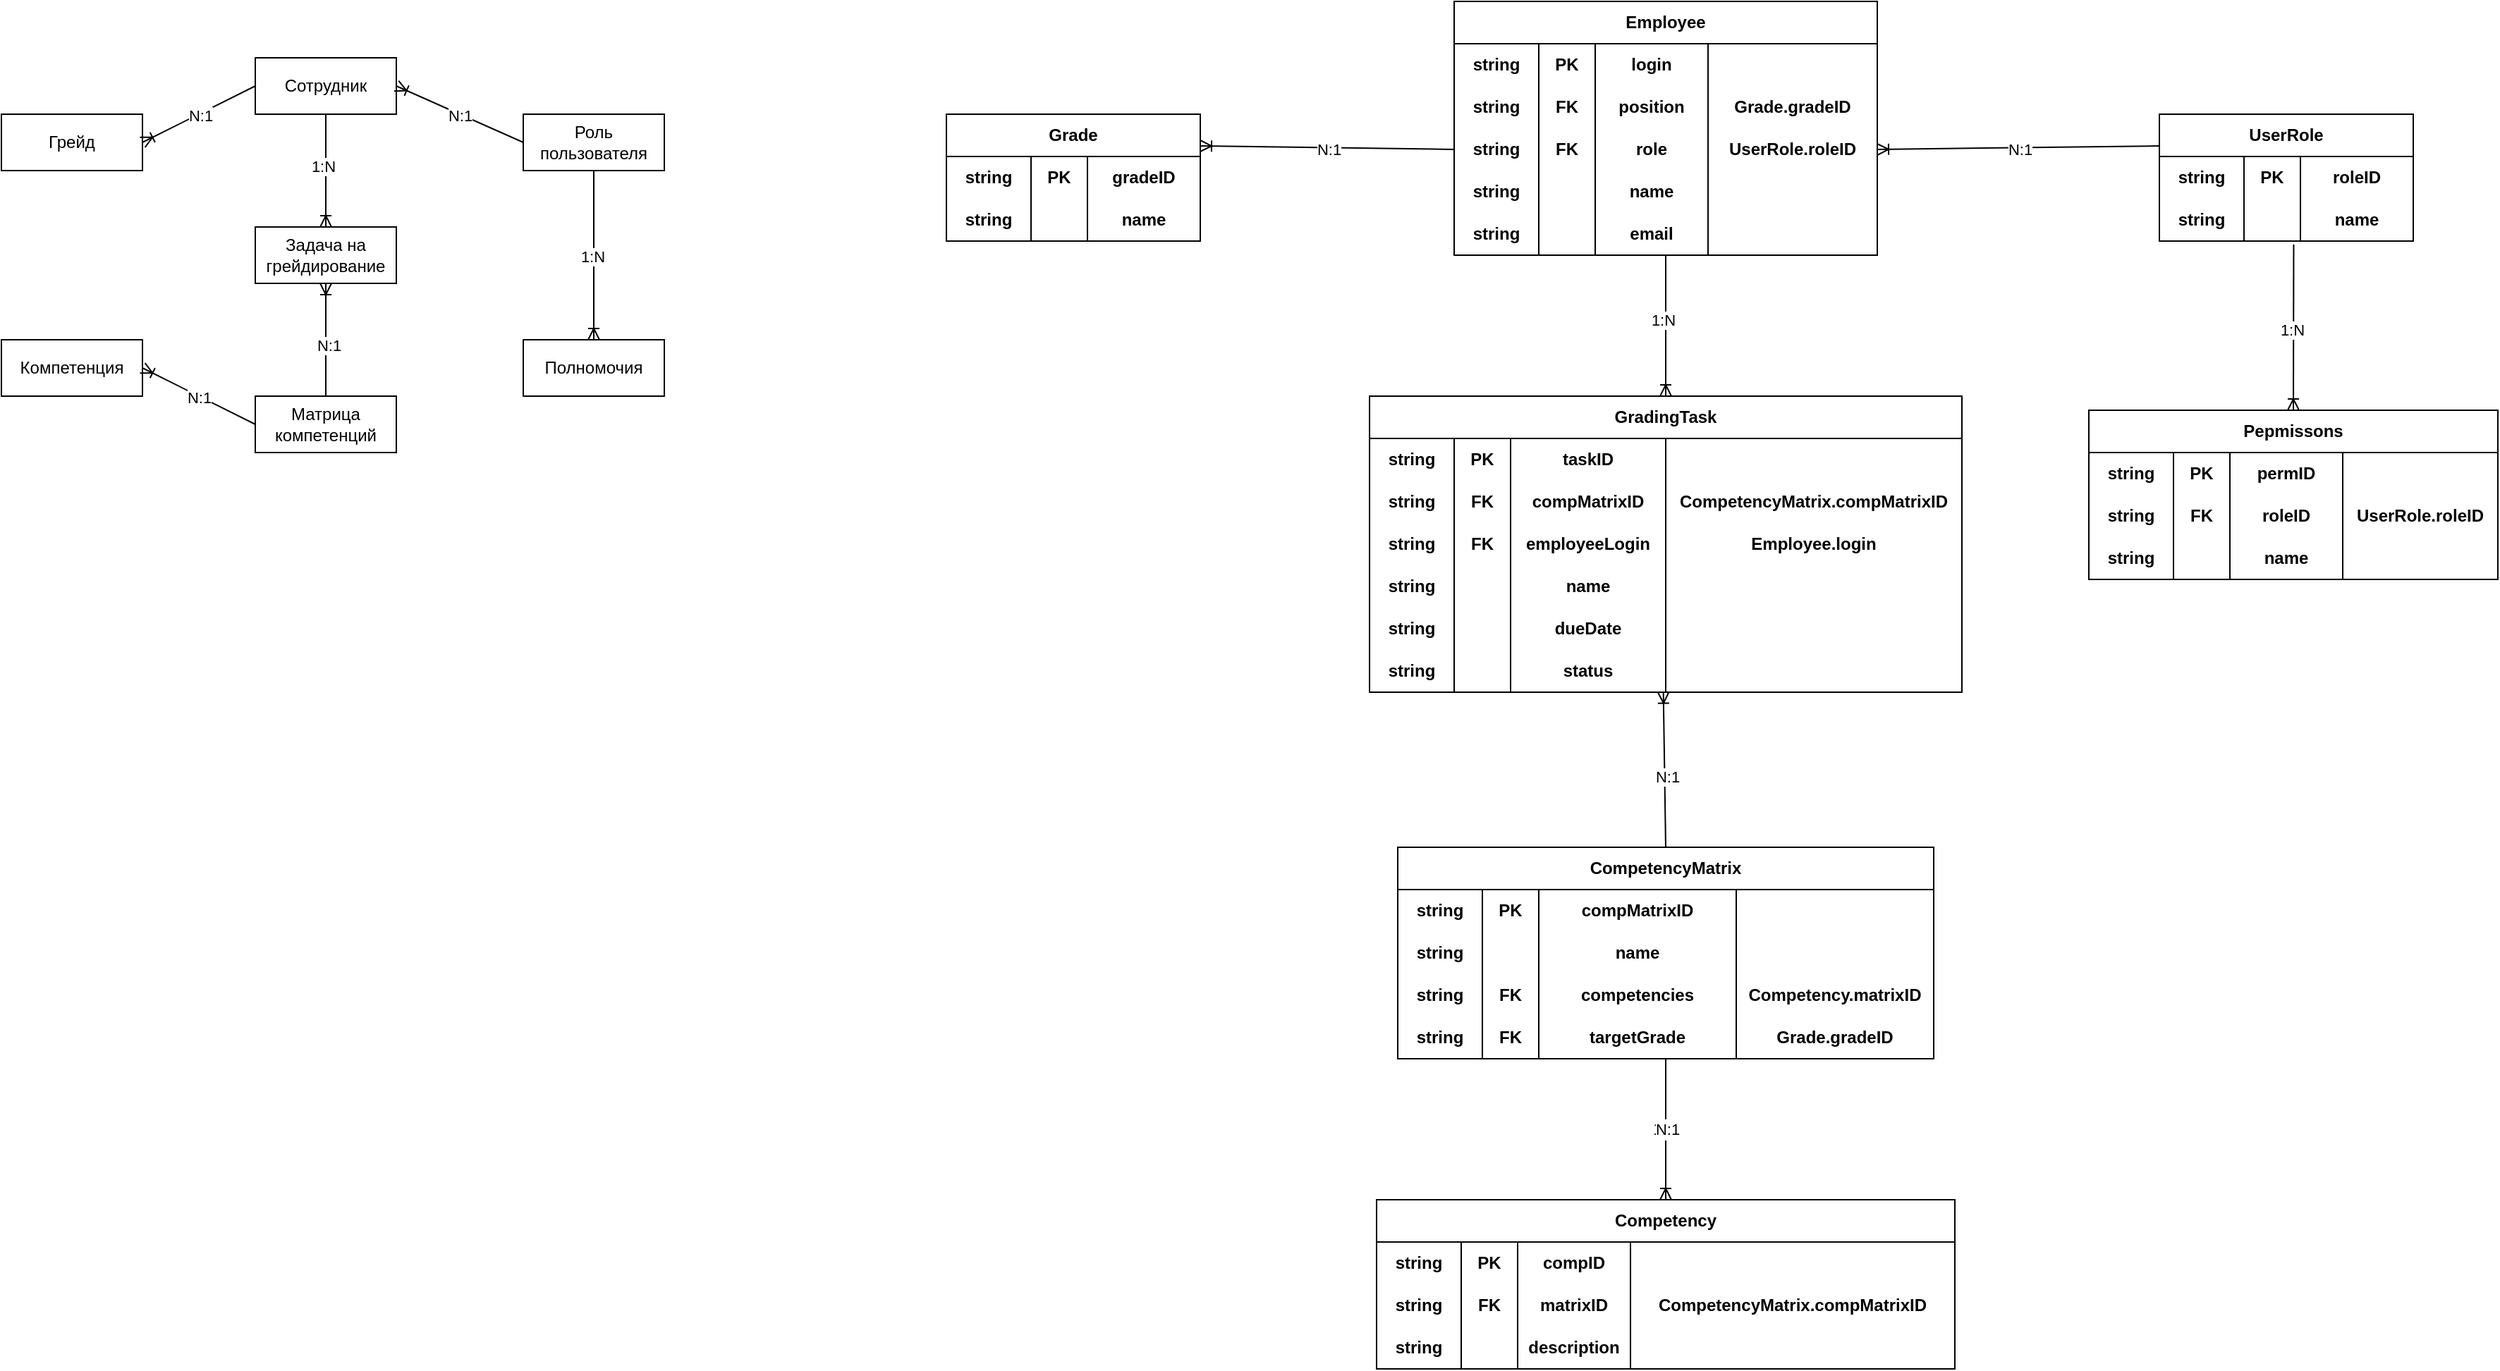 <mxfile version="26.2.13">
  <diagram name="Page-1" id="33_RU03gWMDdg6C4XQVg">
    <mxGraphModel dx="2251" dy="1191" grid="1" gridSize="10" guides="1" tooltips="1" connect="1" arrows="1" fold="1" page="1" pageScale="1" pageWidth="827" pageHeight="1169" math="0" shadow="0">
      <root>
        <mxCell id="0" />
        <mxCell id="1" parent="0" />
        <mxCell id="tPar3ybY26VIdXvzalkl-26" value="Сотрудник" style="whiteSpace=wrap;html=1;align=center;" parent="1" vertex="1">
          <mxGeometry x="250" y="120" width="100" height="40" as="geometry" />
        </mxCell>
        <mxCell id="tPar3ybY26VIdXvzalkl-27" value="Грейд" style="whiteSpace=wrap;html=1;align=center;" parent="1" vertex="1">
          <mxGeometry x="70" y="160" width="100" height="40" as="geometry" />
        </mxCell>
        <mxCell id="tPar3ybY26VIdXvzalkl-28" value="Матрица компетенций" style="whiteSpace=wrap;html=1;align=center;" parent="1" vertex="1">
          <mxGeometry x="250" y="360" width="100" height="40" as="geometry" />
        </mxCell>
        <mxCell id="tPar3ybY26VIdXvzalkl-29" value="Компетенция" style="whiteSpace=wrap;html=1;align=center;" parent="1" vertex="1">
          <mxGeometry x="70" y="320" width="100" height="40" as="geometry" />
        </mxCell>
        <mxCell id="tPar3ybY26VIdXvzalkl-30" value="Задача на грейдирование" style="whiteSpace=wrap;html=1;align=center;" parent="1" vertex="1">
          <mxGeometry x="250" y="240" width="100" height="40" as="geometry" />
        </mxCell>
        <mxCell id="tPar3ybY26VIdXvzalkl-31" value="Роль пользователя" style="whiteSpace=wrap;html=1;align=center;" parent="1" vertex="1">
          <mxGeometry x="440" y="160" width="100" height="40" as="geometry" />
        </mxCell>
        <mxCell id="tPar3ybY26VIdXvzalkl-32" value="Полномочия" style="whiteSpace=wrap;html=1;align=center;" parent="1" vertex="1">
          <mxGeometry x="440" y="320" width="100" height="40" as="geometry" />
        </mxCell>
        <mxCell id="tPar3ybY26VIdXvzalkl-37" value="" style="fontSize=12;html=1;endArrow=ERoneToMany;rounded=0;exitX=0.5;exitY=1;exitDx=0;exitDy=0;entryX=0.5;entryY=0;entryDx=0;entryDy=0;" parent="1" source="tPar3ybY26VIdXvzalkl-26" target="tPar3ybY26VIdXvzalkl-30" edge="1">
          <mxGeometry width="100" height="100" relative="1" as="geometry">
            <mxPoint x="210" y="290" as="sourcePoint" />
            <mxPoint x="260" y="190" as="targetPoint" />
            <Array as="points" />
          </mxGeometry>
        </mxCell>
        <mxCell id="tPar3ybY26VIdXvzalkl-54" value="1:N" style="edgeLabel;html=1;align=center;verticalAlign=middle;resizable=0;points=[];" parent="tPar3ybY26VIdXvzalkl-37" vertex="1" connectable="0">
          <mxGeometry x="-0.083" y="-2" relative="1" as="geometry">
            <mxPoint as="offset" />
          </mxGeometry>
        </mxCell>
        <mxCell id="tPar3ybY26VIdXvzalkl-43" value="" style="fontSize=12;html=1;endArrow=ERoneToMany;rounded=0;exitX=0;exitY=0.5;exitDx=0;exitDy=0;entryX=1;entryY=0.5;entryDx=0;entryDy=0;" parent="1" source="tPar3ybY26VIdXvzalkl-28" target="tPar3ybY26VIdXvzalkl-29" edge="1">
          <mxGeometry width="100" height="100" relative="1" as="geometry">
            <mxPoint x="210" y="290" as="sourcePoint" />
            <mxPoint x="160" y="340" as="targetPoint" />
          </mxGeometry>
        </mxCell>
        <mxCell id="tPar3ybY26VIdXvzalkl-56" value="N:1" style="edgeLabel;html=1;align=center;verticalAlign=middle;resizable=0;points=[];" parent="tPar3ybY26VIdXvzalkl-43" vertex="1" connectable="0">
          <mxGeometry x="-0.007" y="1" relative="1" as="geometry">
            <mxPoint as="offset" />
          </mxGeometry>
        </mxCell>
        <mxCell id="tPar3ybY26VIdXvzalkl-45" value="" style="fontSize=12;html=1;endArrow=ERoneToMany;rounded=0;entryX=0.5;entryY=0;entryDx=0;entryDy=0;exitX=0.5;exitY=1;exitDx=0;exitDy=0;" parent="1" source="tPar3ybY26VIdXvzalkl-31" target="tPar3ybY26VIdXvzalkl-32" edge="1">
          <mxGeometry width="100" height="100" relative="1" as="geometry">
            <mxPoint x="490" y="160" as="sourcePoint" />
            <mxPoint x="489.5" y="240" as="targetPoint" />
            <Array as="points" />
          </mxGeometry>
        </mxCell>
        <mxCell id="tPar3ybY26VIdXvzalkl-51" value="1:N" style="edgeLabel;html=1;align=center;verticalAlign=middle;resizable=0;points=[];" parent="tPar3ybY26VIdXvzalkl-45" vertex="1" connectable="0">
          <mxGeometry x="0.017" y="-1" relative="1" as="geometry">
            <mxPoint as="offset" />
          </mxGeometry>
        </mxCell>
        <mxCell id="tPar3ybY26VIdXvzalkl-57" value="" style="fontSize=12;html=1;endArrow=ERoneToMany;rounded=0;exitX=0;exitY=0.5;exitDx=0;exitDy=0;entryX=1;entryY=0.5;entryDx=0;entryDy=0;" parent="1" source="tPar3ybY26VIdXvzalkl-26" target="tPar3ybY26VIdXvzalkl-27" edge="1">
          <mxGeometry width="100" height="100" relative="1" as="geometry">
            <mxPoint x="250" y="139.5" as="sourcePoint" />
            <mxPoint x="160" y="139.5" as="targetPoint" />
          </mxGeometry>
        </mxCell>
        <mxCell id="tPar3ybY26VIdXvzalkl-58" value="N:1" style="edgeLabel;html=1;align=center;verticalAlign=middle;resizable=0;points=[];" parent="tPar3ybY26VIdXvzalkl-57" vertex="1" connectable="0">
          <mxGeometry x="-0.007" y="1" relative="1" as="geometry">
            <mxPoint as="offset" />
          </mxGeometry>
        </mxCell>
        <mxCell id="tPar3ybY26VIdXvzalkl-59" value="" style="fontSize=12;html=1;endArrow=ERoneToMany;rounded=0;exitX=0.5;exitY=0;exitDx=0;exitDy=0;entryX=0.5;entryY=1;entryDx=0;entryDy=0;" parent="1" source="tPar3ybY26VIdXvzalkl-28" target="tPar3ybY26VIdXvzalkl-30" edge="1">
          <mxGeometry width="100" height="100" relative="1" as="geometry">
            <mxPoint x="300.5" y="360" as="sourcePoint" />
            <mxPoint x="300.5" y="280" as="targetPoint" />
            <Array as="points" />
          </mxGeometry>
        </mxCell>
        <mxCell id="tPar3ybY26VIdXvzalkl-60" value="N:1" style="edgeLabel;html=1;align=center;verticalAlign=middle;resizable=0;points=[];" parent="tPar3ybY26VIdXvzalkl-59" vertex="1" connectable="0">
          <mxGeometry x="-0.083" y="-2" relative="1" as="geometry">
            <mxPoint as="offset" />
          </mxGeometry>
        </mxCell>
        <mxCell id="tPar3ybY26VIdXvzalkl-62" value="" style="fontSize=12;html=1;endArrow=ERoneToMany;rounded=0;exitX=0;exitY=0.5;exitDx=0;exitDy=0;entryX=1;entryY=0.5;entryDx=0;entryDy=0;curved=1;" parent="1" source="tPar3ybY26VIdXvzalkl-31" target="tPar3ybY26VIdXvzalkl-26" edge="1">
          <mxGeometry width="100" height="100" relative="1" as="geometry">
            <mxPoint x="440" y="139.5" as="sourcePoint" />
            <mxPoint x="350" y="139.5" as="targetPoint" />
          </mxGeometry>
        </mxCell>
        <mxCell id="tPar3ybY26VIdXvzalkl-63" value="N:1" style="edgeLabel;html=1;align=center;verticalAlign=middle;resizable=0;points=[];" parent="tPar3ybY26VIdXvzalkl-62" vertex="1" connectable="0">
          <mxGeometry x="-0.007" y="1" relative="1" as="geometry">
            <mxPoint as="offset" />
          </mxGeometry>
        </mxCell>
        <mxCell id="Oy7yMY4Jx48pZ7r6IuFk-14" value="Employee" style="shape=table;startSize=30;container=1;collapsible=1;childLayout=tableLayout;fixedRows=1;rowLines=0;fontStyle=1;align=center;resizeLast=1;html=1;whiteSpace=wrap;" vertex="1" parent="1">
          <mxGeometry x="1100" y="80" width="300" height="180" as="geometry">
            <mxRectangle x="1100" y="80" width="90" height="30" as="alternateBounds" />
          </mxGeometry>
        </mxCell>
        <mxCell id="Oy7yMY4Jx48pZ7r6IuFk-15" value="" style="shape=tableRow;horizontal=0;startSize=0;swimlaneHead=0;swimlaneBody=0;fillColor=none;collapsible=0;dropTarget=0;points=[[0,0.5],[1,0.5]];portConstraint=eastwest;top=0;left=0;right=0;bottom=0;html=1;" vertex="1" parent="Oy7yMY4Jx48pZ7r6IuFk-14">
          <mxGeometry y="30" width="300" height="30" as="geometry" />
        </mxCell>
        <mxCell id="Oy7yMY4Jx48pZ7r6IuFk-31" value="string" style="shape=partialRectangle;connectable=0;fillColor=none;top=0;left=0;bottom=0;right=0;fontStyle=1;overflow=hidden;html=1;whiteSpace=wrap;" vertex="1" parent="Oy7yMY4Jx48pZ7r6IuFk-15">
          <mxGeometry width="60" height="30" as="geometry">
            <mxRectangle width="60" height="30" as="alternateBounds" />
          </mxGeometry>
        </mxCell>
        <mxCell id="Oy7yMY4Jx48pZ7r6IuFk-16" value="PK" style="shape=partialRectangle;connectable=0;fillColor=none;top=0;left=0;bottom=0;right=0;fontStyle=1;overflow=hidden;html=1;whiteSpace=wrap;" vertex="1" parent="Oy7yMY4Jx48pZ7r6IuFk-15">
          <mxGeometry x="60" width="40" height="30" as="geometry">
            <mxRectangle width="40" height="30" as="alternateBounds" />
          </mxGeometry>
        </mxCell>
        <mxCell id="Oy7yMY4Jx48pZ7r6IuFk-27" value="login" style="shape=partialRectangle;connectable=0;fillColor=none;top=0;left=0;bottom=0;right=0;fontStyle=1;overflow=hidden;html=1;whiteSpace=wrap;" vertex="1" parent="Oy7yMY4Jx48pZ7r6IuFk-15">
          <mxGeometry x="100" width="80" height="30" as="geometry">
            <mxRectangle width="80" height="30" as="alternateBounds" />
          </mxGeometry>
        </mxCell>
        <mxCell id="Oy7yMY4Jx48pZ7r6IuFk-177" style="shape=partialRectangle;connectable=0;fillColor=none;top=0;left=0;bottom=0;right=0;fontStyle=1;overflow=hidden;html=1;whiteSpace=wrap;" vertex="1" parent="Oy7yMY4Jx48pZ7r6IuFk-15">
          <mxGeometry x="180" width="120" height="30" as="geometry">
            <mxRectangle width="120" height="30" as="alternateBounds" />
          </mxGeometry>
        </mxCell>
        <mxCell id="Oy7yMY4Jx48pZ7r6IuFk-39" style="shape=tableRow;horizontal=0;startSize=0;swimlaneHead=0;swimlaneBody=0;fillColor=none;collapsible=0;dropTarget=0;points=[[0,0.5],[1,0.5]];portConstraint=eastwest;top=0;left=0;right=0;bottom=0;html=1;" vertex="1" parent="Oy7yMY4Jx48pZ7r6IuFk-14">
          <mxGeometry y="60" width="300" height="30" as="geometry" />
        </mxCell>
        <mxCell id="Oy7yMY4Jx48pZ7r6IuFk-40" value="string" style="shape=partialRectangle;connectable=0;fillColor=none;top=0;left=0;bottom=0;right=0;fontStyle=1;overflow=hidden;html=1;whiteSpace=wrap;" vertex="1" parent="Oy7yMY4Jx48pZ7r6IuFk-39">
          <mxGeometry width="60" height="30" as="geometry">
            <mxRectangle width="60" height="30" as="alternateBounds" />
          </mxGeometry>
        </mxCell>
        <mxCell id="Oy7yMY4Jx48pZ7r6IuFk-41" value="FK" style="shape=partialRectangle;connectable=0;fillColor=none;top=0;left=0;bottom=0;right=0;fontStyle=1;overflow=hidden;html=1;whiteSpace=wrap;" vertex="1" parent="Oy7yMY4Jx48pZ7r6IuFk-39">
          <mxGeometry x="60" width="40" height="30" as="geometry">
            <mxRectangle width="40" height="30" as="alternateBounds" />
          </mxGeometry>
        </mxCell>
        <mxCell id="Oy7yMY4Jx48pZ7r6IuFk-42" value="position" style="shape=partialRectangle;connectable=0;fillColor=none;top=0;left=0;bottom=0;right=0;fontStyle=1;overflow=hidden;html=1;whiteSpace=wrap;" vertex="1" parent="Oy7yMY4Jx48pZ7r6IuFk-39">
          <mxGeometry x="100" width="80" height="30" as="geometry">
            <mxRectangle width="80" height="30" as="alternateBounds" />
          </mxGeometry>
        </mxCell>
        <mxCell id="Oy7yMY4Jx48pZ7r6IuFk-178" value="Grade.gradeID" style="shape=partialRectangle;connectable=0;fillColor=none;top=0;left=0;bottom=0;right=0;fontStyle=1;overflow=hidden;html=1;whiteSpace=wrap;" vertex="1" parent="Oy7yMY4Jx48pZ7r6IuFk-39">
          <mxGeometry x="180" width="120" height="30" as="geometry">
            <mxRectangle width="120" height="30" as="alternateBounds" />
          </mxGeometry>
        </mxCell>
        <mxCell id="Oy7yMY4Jx48pZ7r6IuFk-44" style="shape=tableRow;horizontal=0;startSize=0;swimlaneHead=0;swimlaneBody=0;fillColor=none;collapsible=0;dropTarget=0;points=[[0,0.5],[1,0.5]];portConstraint=eastwest;top=0;left=0;right=0;bottom=0;html=1;" vertex="1" parent="Oy7yMY4Jx48pZ7r6IuFk-14">
          <mxGeometry y="90" width="300" height="30" as="geometry" />
        </mxCell>
        <mxCell id="Oy7yMY4Jx48pZ7r6IuFk-45" value="string" style="shape=partialRectangle;connectable=0;fillColor=none;top=0;left=0;bottom=0;right=0;fontStyle=1;overflow=hidden;html=1;whiteSpace=wrap;" vertex="1" parent="Oy7yMY4Jx48pZ7r6IuFk-44">
          <mxGeometry width="60" height="30" as="geometry">
            <mxRectangle width="60" height="30" as="alternateBounds" />
          </mxGeometry>
        </mxCell>
        <mxCell id="Oy7yMY4Jx48pZ7r6IuFk-46" value="FK" style="shape=partialRectangle;connectable=0;fillColor=none;top=0;left=0;bottom=0;right=0;fontStyle=1;overflow=hidden;html=1;whiteSpace=wrap;" vertex="1" parent="Oy7yMY4Jx48pZ7r6IuFk-44">
          <mxGeometry x="60" width="40" height="30" as="geometry">
            <mxRectangle width="40" height="30" as="alternateBounds" />
          </mxGeometry>
        </mxCell>
        <mxCell id="Oy7yMY4Jx48pZ7r6IuFk-47" value="role" style="shape=partialRectangle;connectable=0;fillColor=none;top=0;left=0;bottom=0;right=0;fontStyle=1;overflow=hidden;html=1;whiteSpace=wrap;" vertex="1" parent="Oy7yMY4Jx48pZ7r6IuFk-44">
          <mxGeometry x="100" width="80" height="30" as="geometry">
            <mxRectangle width="80" height="30" as="alternateBounds" />
          </mxGeometry>
        </mxCell>
        <mxCell id="Oy7yMY4Jx48pZ7r6IuFk-179" value="UserRole.roleID" style="shape=partialRectangle;connectable=0;fillColor=none;top=0;left=0;bottom=0;right=0;fontStyle=1;overflow=hidden;html=1;whiteSpace=wrap;" vertex="1" parent="Oy7yMY4Jx48pZ7r6IuFk-44">
          <mxGeometry x="180" width="120" height="30" as="geometry">
            <mxRectangle width="120" height="30" as="alternateBounds" />
          </mxGeometry>
        </mxCell>
        <mxCell id="Oy7yMY4Jx48pZ7r6IuFk-75" style="shape=tableRow;horizontal=0;startSize=0;swimlaneHead=0;swimlaneBody=0;fillColor=none;collapsible=0;dropTarget=0;points=[[0,0.5],[1,0.5]];portConstraint=eastwest;top=0;left=0;right=0;bottom=0;html=1;" vertex="1" parent="Oy7yMY4Jx48pZ7r6IuFk-14">
          <mxGeometry y="120" width="300" height="30" as="geometry" />
        </mxCell>
        <mxCell id="Oy7yMY4Jx48pZ7r6IuFk-76" value="string" style="shape=partialRectangle;connectable=0;fillColor=none;top=0;left=0;bottom=0;right=0;fontStyle=1;overflow=hidden;html=1;whiteSpace=wrap;" vertex="1" parent="Oy7yMY4Jx48pZ7r6IuFk-75">
          <mxGeometry width="60" height="30" as="geometry">
            <mxRectangle width="60" height="30" as="alternateBounds" />
          </mxGeometry>
        </mxCell>
        <mxCell id="Oy7yMY4Jx48pZ7r6IuFk-77" style="shape=partialRectangle;connectable=0;fillColor=none;top=0;left=0;bottom=0;right=0;fontStyle=1;overflow=hidden;html=1;whiteSpace=wrap;" vertex="1" parent="Oy7yMY4Jx48pZ7r6IuFk-75">
          <mxGeometry x="60" width="40" height="30" as="geometry">
            <mxRectangle width="40" height="30" as="alternateBounds" />
          </mxGeometry>
        </mxCell>
        <mxCell id="Oy7yMY4Jx48pZ7r6IuFk-78" value="name" style="shape=partialRectangle;connectable=0;fillColor=none;top=0;left=0;bottom=0;right=0;fontStyle=1;overflow=hidden;html=1;whiteSpace=wrap;" vertex="1" parent="Oy7yMY4Jx48pZ7r6IuFk-75">
          <mxGeometry x="100" width="80" height="30" as="geometry">
            <mxRectangle width="80" height="30" as="alternateBounds" />
          </mxGeometry>
        </mxCell>
        <mxCell id="Oy7yMY4Jx48pZ7r6IuFk-180" style="shape=partialRectangle;connectable=0;fillColor=none;top=0;left=0;bottom=0;right=0;fontStyle=1;overflow=hidden;html=1;whiteSpace=wrap;" vertex="1" parent="Oy7yMY4Jx48pZ7r6IuFk-75">
          <mxGeometry x="180" width="120" height="30" as="geometry">
            <mxRectangle width="120" height="30" as="alternateBounds" />
          </mxGeometry>
        </mxCell>
        <mxCell id="Oy7yMY4Jx48pZ7r6IuFk-79" style="shape=tableRow;horizontal=0;startSize=0;swimlaneHead=0;swimlaneBody=0;fillColor=none;collapsible=0;dropTarget=0;points=[[0,0.5],[1,0.5]];portConstraint=eastwest;top=0;left=0;right=0;bottom=0;html=1;" vertex="1" parent="Oy7yMY4Jx48pZ7r6IuFk-14">
          <mxGeometry y="150" width="300" height="30" as="geometry" />
        </mxCell>
        <mxCell id="Oy7yMY4Jx48pZ7r6IuFk-80" value="string" style="shape=partialRectangle;connectable=0;fillColor=none;top=0;left=0;bottom=0;right=0;fontStyle=1;overflow=hidden;html=1;whiteSpace=wrap;" vertex="1" parent="Oy7yMY4Jx48pZ7r6IuFk-79">
          <mxGeometry width="60" height="30" as="geometry">
            <mxRectangle width="60" height="30" as="alternateBounds" />
          </mxGeometry>
        </mxCell>
        <mxCell id="Oy7yMY4Jx48pZ7r6IuFk-81" style="shape=partialRectangle;connectable=0;fillColor=none;top=0;left=0;bottom=0;right=0;fontStyle=1;overflow=hidden;html=1;whiteSpace=wrap;" vertex="1" parent="Oy7yMY4Jx48pZ7r6IuFk-79">
          <mxGeometry x="60" width="40" height="30" as="geometry">
            <mxRectangle width="40" height="30" as="alternateBounds" />
          </mxGeometry>
        </mxCell>
        <mxCell id="Oy7yMY4Jx48pZ7r6IuFk-82" value="email" style="shape=partialRectangle;connectable=0;fillColor=none;top=0;left=0;bottom=0;right=0;fontStyle=1;overflow=hidden;html=1;whiteSpace=wrap;" vertex="1" parent="Oy7yMY4Jx48pZ7r6IuFk-79">
          <mxGeometry x="100" width="80" height="30" as="geometry">
            <mxRectangle width="80" height="30" as="alternateBounds" />
          </mxGeometry>
        </mxCell>
        <mxCell id="Oy7yMY4Jx48pZ7r6IuFk-181" style="shape=partialRectangle;connectable=0;fillColor=none;top=0;left=0;bottom=0;right=0;fontStyle=1;overflow=hidden;html=1;whiteSpace=wrap;" vertex="1" parent="Oy7yMY4Jx48pZ7r6IuFk-79">
          <mxGeometry x="180" width="120" height="30" as="geometry">
            <mxRectangle width="120" height="30" as="alternateBounds" />
          </mxGeometry>
        </mxCell>
        <mxCell id="Oy7yMY4Jx48pZ7r6IuFk-49" value="UserRole" style="shape=table;startSize=30;container=1;collapsible=1;childLayout=tableLayout;fixedRows=1;rowLines=0;fontStyle=1;align=center;resizeLast=1;html=1;whiteSpace=wrap;" vertex="1" parent="1">
          <mxGeometry x="1600" y="160" width="180" height="90" as="geometry">
            <mxRectangle x="1600" y="160" width="90" height="30" as="alternateBounds" />
          </mxGeometry>
        </mxCell>
        <mxCell id="Oy7yMY4Jx48pZ7r6IuFk-50" value="" style="shape=tableRow;horizontal=0;startSize=0;swimlaneHead=0;swimlaneBody=0;fillColor=none;collapsible=0;dropTarget=0;points=[[0,0.5],[1,0.5]];portConstraint=eastwest;top=0;left=0;right=0;bottom=0;html=1;" vertex="1" parent="Oy7yMY4Jx48pZ7r6IuFk-49">
          <mxGeometry y="30" width="180" height="30" as="geometry" />
        </mxCell>
        <mxCell id="Oy7yMY4Jx48pZ7r6IuFk-51" value="string" style="shape=partialRectangle;connectable=0;fillColor=none;top=0;left=0;bottom=0;right=0;fontStyle=1;overflow=hidden;html=1;whiteSpace=wrap;" vertex="1" parent="Oy7yMY4Jx48pZ7r6IuFk-50">
          <mxGeometry width="60" height="30" as="geometry">
            <mxRectangle width="60" height="30" as="alternateBounds" />
          </mxGeometry>
        </mxCell>
        <mxCell id="Oy7yMY4Jx48pZ7r6IuFk-52" value="PK" style="shape=partialRectangle;connectable=0;fillColor=none;top=0;left=0;bottom=0;right=0;fontStyle=1;overflow=hidden;html=1;whiteSpace=wrap;" vertex="1" parent="Oy7yMY4Jx48pZ7r6IuFk-50">
          <mxGeometry x="60" width="40" height="30" as="geometry">
            <mxRectangle width="40" height="30" as="alternateBounds" />
          </mxGeometry>
        </mxCell>
        <mxCell id="Oy7yMY4Jx48pZ7r6IuFk-53" value="roleID" style="shape=partialRectangle;connectable=0;fillColor=none;top=0;left=0;bottom=0;right=0;fontStyle=1;overflow=hidden;html=1;whiteSpace=wrap;" vertex="1" parent="Oy7yMY4Jx48pZ7r6IuFk-50">
          <mxGeometry x="100" width="80" height="30" as="geometry">
            <mxRectangle width="80" height="30" as="alternateBounds" />
          </mxGeometry>
        </mxCell>
        <mxCell id="Oy7yMY4Jx48pZ7r6IuFk-54" style="shape=tableRow;horizontal=0;startSize=0;swimlaneHead=0;swimlaneBody=0;fillColor=none;collapsible=0;dropTarget=0;points=[[0,0.5],[1,0.5]];portConstraint=eastwest;top=0;left=0;right=0;bottom=0;html=1;" vertex="1" parent="Oy7yMY4Jx48pZ7r6IuFk-49">
          <mxGeometry y="60" width="180" height="30" as="geometry" />
        </mxCell>
        <mxCell id="Oy7yMY4Jx48pZ7r6IuFk-55" value="string" style="shape=partialRectangle;connectable=0;fillColor=none;top=0;left=0;bottom=0;right=0;fontStyle=1;overflow=hidden;html=1;whiteSpace=wrap;" vertex="1" parent="Oy7yMY4Jx48pZ7r6IuFk-54">
          <mxGeometry width="60" height="30" as="geometry">
            <mxRectangle width="60" height="30" as="alternateBounds" />
          </mxGeometry>
        </mxCell>
        <mxCell id="Oy7yMY4Jx48pZ7r6IuFk-56" value="" style="shape=partialRectangle;connectable=0;fillColor=none;top=0;left=0;bottom=0;right=0;fontStyle=1;overflow=hidden;html=1;whiteSpace=wrap;" vertex="1" parent="Oy7yMY4Jx48pZ7r6IuFk-54">
          <mxGeometry x="60" width="40" height="30" as="geometry">
            <mxRectangle width="40" height="30" as="alternateBounds" />
          </mxGeometry>
        </mxCell>
        <mxCell id="Oy7yMY4Jx48pZ7r6IuFk-57" value="name" style="shape=partialRectangle;connectable=0;fillColor=none;top=0;left=0;bottom=0;right=0;fontStyle=1;overflow=hidden;html=1;whiteSpace=wrap;" vertex="1" parent="Oy7yMY4Jx48pZ7r6IuFk-54">
          <mxGeometry x="100" width="80" height="30" as="geometry">
            <mxRectangle width="80" height="30" as="alternateBounds" />
          </mxGeometry>
        </mxCell>
        <mxCell id="Oy7yMY4Jx48pZ7r6IuFk-62" value="Pepmissons" style="shape=table;startSize=30;container=1;collapsible=1;childLayout=tableLayout;fixedRows=1;rowLines=0;fontStyle=1;align=center;resizeLast=1;html=1;whiteSpace=wrap;" vertex="1" parent="1">
          <mxGeometry x="1550" y="370" width="290" height="120" as="geometry">
            <mxRectangle x="1550" y="370" width="110" height="30" as="alternateBounds" />
          </mxGeometry>
        </mxCell>
        <mxCell id="Oy7yMY4Jx48pZ7r6IuFk-63" value="" style="shape=tableRow;horizontal=0;startSize=0;swimlaneHead=0;swimlaneBody=0;fillColor=none;collapsible=0;dropTarget=0;points=[[0,0.5],[1,0.5]];portConstraint=eastwest;top=0;left=0;right=0;bottom=0;html=1;" vertex="1" parent="Oy7yMY4Jx48pZ7r6IuFk-62">
          <mxGeometry y="30" width="290" height="30" as="geometry" />
        </mxCell>
        <mxCell id="Oy7yMY4Jx48pZ7r6IuFk-64" value="string" style="shape=partialRectangle;connectable=0;fillColor=none;top=0;left=0;bottom=0;right=0;fontStyle=1;overflow=hidden;html=1;whiteSpace=wrap;" vertex="1" parent="Oy7yMY4Jx48pZ7r6IuFk-63">
          <mxGeometry width="60" height="30" as="geometry">
            <mxRectangle width="60" height="30" as="alternateBounds" />
          </mxGeometry>
        </mxCell>
        <mxCell id="Oy7yMY4Jx48pZ7r6IuFk-65" value="PK" style="shape=partialRectangle;connectable=0;fillColor=none;top=0;left=0;bottom=0;right=0;fontStyle=1;overflow=hidden;html=1;whiteSpace=wrap;" vertex="1" parent="Oy7yMY4Jx48pZ7r6IuFk-63">
          <mxGeometry x="60" width="40" height="30" as="geometry">
            <mxRectangle width="40" height="30" as="alternateBounds" />
          </mxGeometry>
        </mxCell>
        <mxCell id="Oy7yMY4Jx48pZ7r6IuFk-66" value="permID" style="shape=partialRectangle;connectable=0;fillColor=none;top=0;left=0;bottom=0;right=0;fontStyle=1;overflow=hidden;html=1;whiteSpace=wrap;" vertex="1" parent="Oy7yMY4Jx48pZ7r6IuFk-63">
          <mxGeometry x="100" width="80" height="30" as="geometry">
            <mxRectangle width="80" height="30" as="alternateBounds" />
          </mxGeometry>
        </mxCell>
        <mxCell id="Oy7yMY4Jx48pZ7r6IuFk-172" style="shape=partialRectangle;connectable=0;fillColor=none;top=0;left=0;bottom=0;right=0;fontStyle=1;overflow=hidden;html=1;whiteSpace=wrap;" vertex="1" parent="Oy7yMY4Jx48pZ7r6IuFk-63">
          <mxGeometry x="180" width="110" height="30" as="geometry">
            <mxRectangle width="110" height="30" as="alternateBounds" />
          </mxGeometry>
        </mxCell>
        <mxCell id="Oy7yMY4Jx48pZ7r6IuFk-67" style="shape=tableRow;horizontal=0;startSize=0;swimlaneHead=0;swimlaneBody=0;fillColor=none;collapsible=0;dropTarget=0;points=[[0,0.5],[1,0.5]];portConstraint=eastwest;top=0;left=0;right=0;bottom=0;html=1;" vertex="1" parent="Oy7yMY4Jx48pZ7r6IuFk-62">
          <mxGeometry y="60" width="290" height="30" as="geometry" />
        </mxCell>
        <mxCell id="Oy7yMY4Jx48pZ7r6IuFk-68" value="string" style="shape=partialRectangle;connectable=0;fillColor=none;top=0;left=0;bottom=0;right=0;fontStyle=1;overflow=hidden;html=1;whiteSpace=wrap;" vertex="1" parent="Oy7yMY4Jx48pZ7r6IuFk-67">
          <mxGeometry width="60" height="30" as="geometry">
            <mxRectangle width="60" height="30" as="alternateBounds" />
          </mxGeometry>
        </mxCell>
        <mxCell id="Oy7yMY4Jx48pZ7r6IuFk-69" value="FK" style="shape=partialRectangle;connectable=0;fillColor=none;top=0;left=0;bottom=0;right=0;fontStyle=1;overflow=hidden;html=1;whiteSpace=wrap;" vertex="1" parent="Oy7yMY4Jx48pZ7r6IuFk-67">
          <mxGeometry x="60" width="40" height="30" as="geometry">
            <mxRectangle width="40" height="30" as="alternateBounds" />
          </mxGeometry>
        </mxCell>
        <mxCell id="Oy7yMY4Jx48pZ7r6IuFk-70" value="roleID" style="shape=partialRectangle;connectable=0;fillColor=none;top=0;left=0;bottom=0;right=0;fontStyle=1;overflow=hidden;html=1;whiteSpace=wrap;" vertex="1" parent="Oy7yMY4Jx48pZ7r6IuFk-67">
          <mxGeometry x="100" width="80" height="30" as="geometry">
            <mxRectangle width="80" height="30" as="alternateBounds" />
          </mxGeometry>
        </mxCell>
        <mxCell id="Oy7yMY4Jx48pZ7r6IuFk-173" value="UserRole.roleID" style="shape=partialRectangle;connectable=0;fillColor=none;top=0;left=0;bottom=0;right=0;fontStyle=1;overflow=hidden;html=1;whiteSpace=wrap;" vertex="1" parent="Oy7yMY4Jx48pZ7r6IuFk-67">
          <mxGeometry x="180" width="110" height="30" as="geometry">
            <mxRectangle width="110" height="30" as="alternateBounds" />
          </mxGeometry>
        </mxCell>
        <mxCell id="Oy7yMY4Jx48pZ7r6IuFk-71" style="shape=tableRow;horizontal=0;startSize=0;swimlaneHead=0;swimlaneBody=0;fillColor=none;collapsible=0;dropTarget=0;points=[[0,0.5],[1,0.5]];portConstraint=eastwest;top=0;left=0;right=0;bottom=0;html=1;" vertex="1" parent="Oy7yMY4Jx48pZ7r6IuFk-62">
          <mxGeometry y="90" width="290" height="30" as="geometry" />
        </mxCell>
        <mxCell id="Oy7yMY4Jx48pZ7r6IuFk-72" value="string" style="shape=partialRectangle;connectable=0;fillColor=none;top=0;left=0;bottom=0;right=0;fontStyle=1;overflow=hidden;html=1;whiteSpace=wrap;" vertex="1" parent="Oy7yMY4Jx48pZ7r6IuFk-71">
          <mxGeometry width="60" height="30" as="geometry">
            <mxRectangle width="60" height="30" as="alternateBounds" />
          </mxGeometry>
        </mxCell>
        <mxCell id="Oy7yMY4Jx48pZ7r6IuFk-73" value="" style="shape=partialRectangle;connectable=0;fillColor=none;top=0;left=0;bottom=0;right=0;fontStyle=1;overflow=hidden;html=1;whiteSpace=wrap;" vertex="1" parent="Oy7yMY4Jx48pZ7r6IuFk-71">
          <mxGeometry x="60" width="40" height="30" as="geometry">
            <mxRectangle width="40" height="30" as="alternateBounds" />
          </mxGeometry>
        </mxCell>
        <mxCell id="Oy7yMY4Jx48pZ7r6IuFk-74" value="name" style="shape=partialRectangle;connectable=0;fillColor=none;top=0;left=0;bottom=0;right=0;fontStyle=1;overflow=hidden;html=1;whiteSpace=wrap;" vertex="1" parent="Oy7yMY4Jx48pZ7r6IuFk-71">
          <mxGeometry x="100" width="80" height="30" as="geometry">
            <mxRectangle width="80" height="30" as="alternateBounds" />
          </mxGeometry>
        </mxCell>
        <mxCell id="Oy7yMY4Jx48pZ7r6IuFk-174" style="shape=partialRectangle;connectable=0;fillColor=none;top=0;left=0;bottom=0;right=0;fontStyle=1;overflow=hidden;html=1;whiteSpace=wrap;" vertex="1" parent="Oy7yMY4Jx48pZ7r6IuFk-71">
          <mxGeometry x="180" width="110" height="30" as="geometry">
            <mxRectangle width="110" height="30" as="alternateBounds" />
          </mxGeometry>
        </mxCell>
        <mxCell id="Oy7yMY4Jx48pZ7r6IuFk-83" value="Grade" style="shape=table;startSize=30;container=1;collapsible=1;childLayout=tableLayout;fixedRows=1;rowLines=0;fontStyle=1;align=center;resizeLast=1;html=1;whiteSpace=wrap;" vertex="1" parent="1">
          <mxGeometry x="740" y="160" width="180" height="90" as="geometry">
            <mxRectangle x="740" y="160" width="70" height="30" as="alternateBounds" />
          </mxGeometry>
        </mxCell>
        <mxCell id="Oy7yMY4Jx48pZ7r6IuFk-84" value="" style="shape=tableRow;horizontal=0;startSize=0;swimlaneHead=0;swimlaneBody=0;fillColor=none;collapsible=0;dropTarget=0;points=[[0,0.5],[1,0.5]];portConstraint=eastwest;top=0;left=0;right=0;bottom=0;html=1;" vertex="1" parent="Oy7yMY4Jx48pZ7r6IuFk-83">
          <mxGeometry y="30" width="180" height="30" as="geometry" />
        </mxCell>
        <mxCell id="Oy7yMY4Jx48pZ7r6IuFk-85" value="string" style="shape=partialRectangle;connectable=0;fillColor=none;top=0;left=0;bottom=0;right=0;fontStyle=1;overflow=hidden;html=1;whiteSpace=wrap;" vertex="1" parent="Oy7yMY4Jx48pZ7r6IuFk-84">
          <mxGeometry width="60" height="30" as="geometry">
            <mxRectangle width="60" height="30" as="alternateBounds" />
          </mxGeometry>
        </mxCell>
        <mxCell id="Oy7yMY4Jx48pZ7r6IuFk-86" value="PK" style="shape=partialRectangle;connectable=0;fillColor=none;top=0;left=0;bottom=0;right=0;fontStyle=1;overflow=hidden;html=1;whiteSpace=wrap;" vertex="1" parent="Oy7yMY4Jx48pZ7r6IuFk-84">
          <mxGeometry x="60" width="40" height="30" as="geometry">
            <mxRectangle width="40" height="30" as="alternateBounds" />
          </mxGeometry>
        </mxCell>
        <mxCell id="Oy7yMY4Jx48pZ7r6IuFk-87" value="gradeID" style="shape=partialRectangle;connectable=0;fillColor=none;top=0;left=0;bottom=0;right=0;fontStyle=1;overflow=hidden;html=1;whiteSpace=wrap;" vertex="1" parent="Oy7yMY4Jx48pZ7r6IuFk-84">
          <mxGeometry x="100" width="80" height="30" as="geometry">
            <mxRectangle width="80" height="30" as="alternateBounds" />
          </mxGeometry>
        </mxCell>
        <mxCell id="Oy7yMY4Jx48pZ7r6IuFk-88" style="shape=tableRow;horizontal=0;startSize=0;swimlaneHead=0;swimlaneBody=0;fillColor=none;collapsible=0;dropTarget=0;points=[[0,0.5],[1,0.5]];portConstraint=eastwest;top=0;left=0;right=0;bottom=0;html=1;" vertex="1" parent="Oy7yMY4Jx48pZ7r6IuFk-83">
          <mxGeometry y="60" width="180" height="30" as="geometry" />
        </mxCell>
        <mxCell id="Oy7yMY4Jx48pZ7r6IuFk-89" value="string" style="shape=partialRectangle;connectable=0;fillColor=none;top=0;left=0;bottom=0;right=0;fontStyle=1;overflow=hidden;html=1;whiteSpace=wrap;" vertex="1" parent="Oy7yMY4Jx48pZ7r6IuFk-88">
          <mxGeometry width="60" height="30" as="geometry">
            <mxRectangle width="60" height="30" as="alternateBounds" />
          </mxGeometry>
        </mxCell>
        <mxCell id="Oy7yMY4Jx48pZ7r6IuFk-90" value="" style="shape=partialRectangle;connectable=0;fillColor=none;top=0;left=0;bottom=0;right=0;fontStyle=1;overflow=hidden;html=1;whiteSpace=wrap;" vertex="1" parent="Oy7yMY4Jx48pZ7r6IuFk-88">
          <mxGeometry x="60" width="40" height="30" as="geometry">
            <mxRectangle width="40" height="30" as="alternateBounds" />
          </mxGeometry>
        </mxCell>
        <mxCell id="Oy7yMY4Jx48pZ7r6IuFk-91" value="name" style="shape=partialRectangle;connectable=0;fillColor=none;top=0;left=0;bottom=0;right=0;fontStyle=1;overflow=hidden;html=1;whiteSpace=wrap;" vertex="1" parent="Oy7yMY4Jx48pZ7r6IuFk-88">
          <mxGeometry x="100" width="80" height="30" as="geometry">
            <mxRectangle width="80" height="30" as="alternateBounds" />
          </mxGeometry>
        </mxCell>
        <mxCell id="Oy7yMY4Jx48pZ7r6IuFk-92" value="GradingTask" style="shape=table;startSize=30;container=1;collapsible=1;childLayout=tableLayout;fixedRows=1;rowLines=0;fontStyle=1;align=center;resizeLast=1;html=1;whiteSpace=wrap;" vertex="1" parent="1">
          <mxGeometry x="1040" y="360" width="420" height="210" as="geometry">
            <mxRectangle x="1040" y="360" width="110" height="30" as="alternateBounds" />
          </mxGeometry>
        </mxCell>
        <mxCell id="Oy7yMY4Jx48pZ7r6IuFk-93" value="" style="shape=tableRow;horizontal=0;startSize=0;swimlaneHead=0;swimlaneBody=0;fillColor=none;collapsible=0;dropTarget=0;points=[[0,0.5],[1,0.5]];portConstraint=eastwest;top=0;left=0;right=0;bottom=0;html=1;" vertex="1" parent="Oy7yMY4Jx48pZ7r6IuFk-92">
          <mxGeometry y="30" width="420" height="30" as="geometry" />
        </mxCell>
        <mxCell id="Oy7yMY4Jx48pZ7r6IuFk-94" value="string" style="shape=partialRectangle;connectable=0;fillColor=none;top=0;left=0;bottom=0;right=0;fontStyle=1;overflow=hidden;html=1;whiteSpace=wrap;" vertex="1" parent="Oy7yMY4Jx48pZ7r6IuFk-93">
          <mxGeometry width="60" height="30" as="geometry">
            <mxRectangle width="60" height="30" as="alternateBounds" />
          </mxGeometry>
        </mxCell>
        <mxCell id="Oy7yMY4Jx48pZ7r6IuFk-95" value="PK" style="shape=partialRectangle;connectable=0;fillColor=none;top=0;left=0;bottom=0;right=0;fontStyle=1;overflow=hidden;html=1;whiteSpace=wrap;" vertex="1" parent="Oy7yMY4Jx48pZ7r6IuFk-93">
          <mxGeometry x="60" width="40" height="30" as="geometry">
            <mxRectangle width="40" height="30" as="alternateBounds" />
          </mxGeometry>
        </mxCell>
        <mxCell id="Oy7yMY4Jx48pZ7r6IuFk-96" value="taskID" style="shape=partialRectangle;connectable=0;fillColor=none;top=0;left=0;bottom=0;right=0;fontStyle=1;overflow=hidden;html=1;whiteSpace=wrap;" vertex="1" parent="Oy7yMY4Jx48pZ7r6IuFk-93">
          <mxGeometry x="100" width="110" height="30" as="geometry">
            <mxRectangle width="110" height="30" as="alternateBounds" />
          </mxGeometry>
        </mxCell>
        <mxCell id="Oy7yMY4Jx48pZ7r6IuFk-166" style="shape=partialRectangle;connectable=0;fillColor=none;top=0;left=0;bottom=0;right=0;fontStyle=1;overflow=hidden;html=1;whiteSpace=wrap;" vertex="1" parent="Oy7yMY4Jx48pZ7r6IuFk-93">
          <mxGeometry x="210" width="210" height="30" as="geometry">
            <mxRectangle width="210" height="30" as="alternateBounds" />
          </mxGeometry>
        </mxCell>
        <mxCell id="Oy7yMY4Jx48pZ7r6IuFk-97" style="shape=tableRow;horizontal=0;startSize=0;swimlaneHead=0;swimlaneBody=0;fillColor=none;collapsible=0;dropTarget=0;points=[[0,0.5],[1,0.5]];portConstraint=eastwest;top=0;left=0;right=0;bottom=0;html=1;" vertex="1" parent="Oy7yMY4Jx48pZ7r6IuFk-92">
          <mxGeometry y="60" width="420" height="30" as="geometry" />
        </mxCell>
        <mxCell id="Oy7yMY4Jx48pZ7r6IuFk-98" value="string" style="shape=partialRectangle;connectable=0;fillColor=none;top=0;left=0;bottom=0;right=0;fontStyle=1;overflow=hidden;html=1;whiteSpace=wrap;" vertex="1" parent="Oy7yMY4Jx48pZ7r6IuFk-97">
          <mxGeometry width="60" height="30" as="geometry">
            <mxRectangle width="60" height="30" as="alternateBounds" />
          </mxGeometry>
        </mxCell>
        <mxCell id="Oy7yMY4Jx48pZ7r6IuFk-99" value="FK" style="shape=partialRectangle;connectable=0;fillColor=none;top=0;left=0;bottom=0;right=0;fontStyle=1;overflow=hidden;html=1;whiteSpace=wrap;" vertex="1" parent="Oy7yMY4Jx48pZ7r6IuFk-97">
          <mxGeometry x="60" width="40" height="30" as="geometry">
            <mxRectangle width="40" height="30" as="alternateBounds" />
          </mxGeometry>
        </mxCell>
        <mxCell id="Oy7yMY4Jx48pZ7r6IuFk-100" value="compMatrixID" style="shape=partialRectangle;connectable=0;fillColor=none;top=0;left=0;bottom=0;right=0;fontStyle=1;overflow=hidden;html=1;whiteSpace=wrap;" vertex="1" parent="Oy7yMY4Jx48pZ7r6IuFk-97">
          <mxGeometry x="100" width="110" height="30" as="geometry">
            <mxRectangle width="110" height="30" as="alternateBounds" />
          </mxGeometry>
        </mxCell>
        <mxCell id="Oy7yMY4Jx48pZ7r6IuFk-167" value="CompetencyMatrix.compMatrixID" style="shape=partialRectangle;connectable=0;fillColor=none;top=0;left=0;bottom=0;right=0;fontStyle=1;overflow=hidden;html=1;whiteSpace=wrap;" vertex="1" parent="Oy7yMY4Jx48pZ7r6IuFk-97">
          <mxGeometry x="210" width="210" height="30" as="geometry">
            <mxRectangle width="210" height="30" as="alternateBounds" />
          </mxGeometry>
        </mxCell>
        <mxCell id="Oy7yMY4Jx48pZ7r6IuFk-101" style="shape=tableRow;horizontal=0;startSize=0;swimlaneHead=0;swimlaneBody=0;fillColor=none;collapsible=0;dropTarget=0;points=[[0,0.5],[1,0.5]];portConstraint=eastwest;top=0;left=0;right=0;bottom=0;html=1;" vertex="1" parent="Oy7yMY4Jx48pZ7r6IuFk-92">
          <mxGeometry y="90" width="420" height="30" as="geometry" />
        </mxCell>
        <mxCell id="Oy7yMY4Jx48pZ7r6IuFk-102" value="string" style="shape=partialRectangle;connectable=0;fillColor=none;top=0;left=0;bottom=0;right=0;fontStyle=1;overflow=hidden;html=1;whiteSpace=wrap;" vertex="1" parent="Oy7yMY4Jx48pZ7r6IuFk-101">
          <mxGeometry width="60" height="30" as="geometry">
            <mxRectangle width="60" height="30" as="alternateBounds" />
          </mxGeometry>
        </mxCell>
        <mxCell id="Oy7yMY4Jx48pZ7r6IuFk-103" value="FK" style="shape=partialRectangle;connectable=0;fillColor=none;top=0;left=0;bottom=0;right=0;fontStyle=1;overflow=hidden;html=1;whiteSpace=wrap;" vertex="1" parent="Oy7yMY4Jx48pZ7r6IuFk-101">
          <mxGeometry x="60" width="40" height="30" as="geometry">
            <mxRectangle width="40" height="30" as="alternateBounds" />
          </mxGeometry>
        </mxCell>
        <mxCell id="Oy7yMY4Jx48pZ7r6IuFk-104" value="employeeLogin" style="shape=partialRectangle;connectable=0;fillColor=none;top=0;left=0;bottom=0;right=0;fontStyle=1;overflow=hidden;html=1;whiteSpace=wrap;" vertex="1" parent="Oy7yMY4Jx48pZ7r6IuFk-101">
          <mxGeometry x="100" width="110" height="30" as="geometry">
            <mxRectangle width="110" height="30" as="alternateBounds" />
          </mxGeometry>
        </mxCell>
        <mxCell id="Oy7yMY4Jx48pZ7r6IuFk-168" value="Employee.login" style="shape=partialRectangle;connectable=0;fillColor=none;top=0;left=0;bottom=0;right=0;fontStyle=1;overflow=hidden;html=1;whiteSpace=wrap;" vertex="1" parent="Oy7yMY4Jx48pZ7r6IuFk-101">
          <mxGeometry x="210" width="210" height="30" as="geometry">
            <mxRectangle width="210" height="30" as="alternateBounds" />
          </mxGeometry>
        </mxCell>
        <mxCell id="Oy7yMY4Jx48pZ7r6IuFk-105" style="shape=tableRow;horizontal=0;startSize=0;swimlaneHead=0;swimlaneBody=0;fillColor=none;collapsible=0;dropTarget=0;points=[[0,0.5],[1,0.5]];portConstraint=eastwest;top=0;left=0;right=0;bottom=0;html=1;" vertex="1" parent="Oy7yMY4Jx48pZ7r6IuFk-92">
          <mxGeometry y="120" width="420" height="30" as="geometry" />
        </mxCell>
        <mxCell id="Oy7yMY4Jx48pZ7r6IuFk-106" value="string" style="shape=partialRectangle;connectable=0;fillColor=none;top=0;left=0;bottom=0;right=0;fontStyle=1;overflow=hidden;html=1;whiteSpace=wrap;" vertex="1" parent="Oy7yMY4Jx48pZ7r6IuFk-105">
          <mxGeometry width="60" height="30" as="geometry">
            <mxRectangle width="60" height="30" as="alternateBounds" />
          </mxGeometry>
        </mxCell>
        <mxCell id="Oy7yMY4Jx48pZ7r6IuFk-107" style="shape=partialRectangle;connectable=0;fillColor=none;top=0;left=0;bottom=0;right=0;fontStyle=1;overflow=hidden;html=1;whiteSpace=wrap;" vertex="1" parent="Oy7yMY4Jx48pZ7r6IuFk-105">
          <mxGeometry x="60" width="40" height="30" as="geometry">
            <mxRectangle width="40" height="30" as="alternateBounds" />
          </mxGeometry>
        </mxCell>
        <mxCell id="Oy7yMY4Jx48pZ7r6IuFk-108" value="name" style="shape=partialRectangle;connectable=0;fillColor=none;top=0;left=0;bottom=0;right=0;fontStyle=1;overflow=hidden;html=1;whiteSpace=wrap;" vertex="1" parent="Oy7yMY4Jx48pZ7r6IuFk-105">
          <mxGeometry x="100" width="110" height="30" as="geometry">
            <mxRectangle width="110" height="30" as="alternateBounds" />
          </mxGeometry>
        </mxCell>
        <mxCell id="Oy7yMY4Jx48pZ7r6IuFk-169" style="shape=partialRectangle;connectable=0;fillColor=none;top=0;left=0;bottom=0;right=0;fontStyle=1;overflow=hidden;html=1;whiteSpace=wrap;" vertex="1" parent="Oy7yMY4Jx48pZ7r6IuFk-105">
          <mxGeometry x="210" width="210" height="30" as="geometry">
            <mxRectangle width="210" height="30" as="alternateBounds" />
          </mxGeometry>
        </mxCell>
        <mxCell id="Oy7yMY4Jx48pZ7r6IuFk-109" style="shape=tableRow;horizontal=0;startSize=0;swimlaneHead=0;swimlaneBody=0;fillColor=none;collapsible=0;dropTarget=0;points=[[0,0.5],[1,0.5]];portConstraint=eastwest;top=0;left=0;right=0;bottom=0;html=1;" vertex="1" parent="Oy7yMY4Jx48pZ7r6IuFk-92">
          <mxGeometry y="150" width="420" height="30" as="geometry" />
        </mxCell>
        <mxCell id="Oy7yMY4Jx48pZ7r6IuFk-110" value="string" style="shape=partialRectangle;connectable=0;fillColor=none;top=0;left=0;bottom=0;right=0;fontStyle=1;overflow=hidden;html=1;whiteSpace=wrap;" vertex="1" parent="Oy7yMY4Jx48pZ7r6IuFk-109">
          <mxGeometry width="60" height="30" as="geometry">
            <mxRectangle width="60" height="30" as="alternateBounds" />
          </mxGeometry>
        </mxCell>
        <mxCell id="Oy7yMY4Jx48pZ7r6IuFk-111" style="shape=partialRectangle;connectable=0;fillColor=none;top=0;left=0;bottom=0;right=0;fontStyle=1;overflow=hidden;html=1;whiteSpace=wrap;" vertex="1" parent="Oy7yMY4Jx48pZ7r6IuFk-109">
          <mxGeometry x="60" width="40" height="30" as="geometry">
            <mxRectangle width="40" height="30" as="alternateBounds" />
          </mxGeometry>
        </mxCell>
        <mxCell id="Oy7yMY4Jx48pZ7r6IuFk-112" value="dueDate" style="shape=partialRectangle;connectable=0;fillColor=none;top=0;left=0;bottom=0;right=0;fontStyle=1;overflow=hidden;html=1;whiteSpace=wrap;" vertex="1" parent="Oy7yMY4Jx48pZ7r6IuFk-109">
          <mxGeometry x="100" width="110" height="30" as="geometry">
            <mxRectangle width="110" height="30" as="alternateBounds" />
          </mxGeometry>
        </mxCell>
        <mxCell id="Oy7yMY4Jx48pZ7r6IuFk-170" style="shape=partialRectangle;connectable=0;fillColor=none;top=0;left=0;bottom=0;right=0;fontStyle=1;overflow=hidden;html=1;whiteSpace=wrap;" vertex="1" parent="Oy7yMY4Jx48pZ7r6IuFk-109">
          <mxGeometry x="210" width="210" height="30" as="geometry">
            <mxRectangle width="210" height="30" as="alternateBounds" />
          </mxGeometry>
        </mxCell>
        <mxCell id="Oy7yMY4Jx48pZ7r6IuFk-113" style="shape=tableRow;horizontal=0;startSize=0;swimlaneHead=0;swimlaneBody=0;fillColor=none;collapsible=0;dropTarget=0;points=[[0,0.5],[1,0.5]];portConstraint=eastwest;top=0;left=0;right=0;bottom=0;html=1;" vertex="1" parent="Oy7yMY4Jx48pZ7r6IuFk-92">
          <mxGeometry y="180" width="420" height="30" as="geometry" />
        </mxCell>
        <mxCell id="Oy7yMY4Jx48pZ7r6IuFk-114" value="string" style="shape=partialRectangle;connectable=0;fillColor=none;top=0;left=0;bottom=0;right=0;fontStyle=1;overflow=hidden;html=1;whiteSpace=wrap;" vertex="1" parent="Oy7yMY4Jx48pZ7r6IuFk-113">
          <mxGeometry width="60" height="30" as="geometry">
            <mxRectangle width="60" height="30" as="alternateBounds" />
          </mxGeometry>
        </mxCell>
        <mxCell id="Oy7yMY4Jx48pZ7r6IuFk-115" style="shape=partialRectangle;connectable=0;fillColor=none;top=0;left=0;bottom=0;right=0;fontStyle=1;overflow=hidden;html=1;whiteSpace=wrap;" vertex="1" parent="Oy7yMY4Jx48pZ7r6IuFk-113">
          <mxGeometry x="60" width="40" height="30" as="geometry">
            <mxRectangle width="40" height="30" as="alternateBounds" />
          </mxGeometry>
        </mxCell>
        <mxCell id="Oy7yMY4Jx48pZ7r6IuFk-116" value="status" style="shape=partialRectangle;connectable=0;fillColor=none;top=0;left=0;bottom=0;right=0;fontStyle=1;overflow=hidden;html=1;whiteSpace=wrap;" vertex="1" parent="Oy7yMY4Jx48pZ7r6IuFk-113">
          <mxGeometry x="100" width="110" height="30" as="geometry">
            <mxRectangle width="110" height="30" as="alternateBounds" />
          </mxGeometry>
        </mxCell>
        <mxCell id="Oy7yMY4Jx48pZ7r6IuFk-171" style="shape=partialRectangle;connectable=0;fillColor=none;top=0;left=0;bottom=0;right=0;fontStyle=1;overflow=hidden;html=1;whiteSpace=wrap;" vertex="1" parent="Oy7yMY4Jx48pZ7r6IuFk-113">
          <mxGeometry x="210" width="210" height="30" as="geometry">
            <mxRectangle width="210" height="30" as="alternateBounds" />
          </mxGeometry>
        </mxCell>
        <mxCell id="Oy7yMY4Jx48pZ7r6IuFk-117" value="CompetencyMatrix" style="shape=table;startSize=30;container=1;collapsible=1;childLayout=tableLayout;fixedRows=1;rowLines=0;fontStyle=1;align=center;resizeLast=1;html=1;whiteSpace=wrap;" vertex="1" parent="1">
          <mxGeometry x="1060" y="680" width="380" height="150" as="geometry">
            <mxRectangle x="1060" y="680" width="140" height="30" as="alternateBounds" />
          </mxGeometry>
        </mxCell>
        <mxCell id="Oy7yMY4Jx48pZ7r6IuFk-118" value="" style="shape=tableRow;horizontal=0;startSize=0;swimlaneHead=0;swimlaneBody=0;fillColor=none;collapsible=0;dropTarget=0;points=[[0,0.5],[1,0.5]];portConstraint=eastwest;top=0;left=0;right=0;bottom=0;html=1;" vertex="1" parent="Oy7yMY4Jx48pZ7r6IuFk-117">
          <mxGeometry y="30" width="380" height="30" as="geometry" />
        </mxCell>
        <mxCell id="Oy7yMY4Jx48pZ7r6IuFk-119" value="string" style="shape=partialRectangle;connectable=0;fillColor=none;top=0;left=0;bottom=0;right=0;fontStyle=1;overflow=hidden;html=1;whiteSpace=wrap;" vertex="1" parent="Oy7yMY4Jx48pZ7r6IuFk-118">
          <mxGeometry width="60" height="30" as="geometry">
            <mxRectangle width="60" height="30" as="alternateBounds" />
          </mxGeometry>
        </mxCell>
        <mxCell id="Oy7yMY4Jx48pZ7r6IuFk-120" value="PK" style="shape=partialRectangle;connectable=0;fillColor=none;top=0;left=0;bottom=0;right=0;fontStyle=1;overflow=hidden;html=1;whiteSpace=wrap;" vertex="1" parent="Oy7yMY4Jx48pZ7r6IuFk-118">
          <mxGeometry x="60" width="40" height="30" as="geometry">
            <mxRectangle width="40" height="30" as="alternateBounds" />
          </mxGeometry>
        </mxCell>
        <mxCell id="Oy7yMY4Jx48pZ7r6IuFk-121" value="compMatrixID" style="shape=partialRectangle;connectable=0;fillColor=none;top=0;left=0;bottom=0;right=0;fontStyle=1;overflow=hidden;html=1;whiteSpace=wrap;" vertex="1" parent="Oy7yMY4Jx48pZ7r6IuFk-118">
          <mxGeometry x="100" width="140" height="30" as="geometry">
            <mxRectangle width="140" height="30" as="alternateBounds" />
          </mxGeometry>
        </mxCell>
        <mxCell id="Oy7yMY4Jx48pZ7r6IuFk-162" style="shape=partialRectangle;connectable=0;fillColor=none;top=0;left=0;bottom=0;right=0;fontStyle=1;overflow=hidden;html=1;whiteSpace=wrap;" vertex="1" parent="Oy7yMY4Jx48pZ7r6IuFk-118">
          <mxGeometry x="240" width="140" height="30" as="geometry">
            <mxRectangle width="140" height="30" as="alternateBounds" />
          </mxGeometry>
        </mxCell>
        <mxCell id="Oy7yMY4Jx48pZ7r6IuFk-122" style="shape=tableRow;horizontal=0;startSize=0;swimlaneHead=0;swimlaneBody=0;fillColor=none;collapsible=0;dropTarget=0;points=[[0,0.5],[1,0.5]];portConstraint=eastwest;top=0;left=0;right=0;bottom=0;html=1;" vertex="1" parent="Oy7yMY4Jx48pZ7r6IuFk-117">
          <mxGeometry y="60" width="380" height="30" as="geometry" />
        </mxCell>
        <mxCell id="Oy7yMY4Jx48pZ7r6IuFk-123" value="string" style="shape=partialRectangle;connectable=0;fillColor=none;top=0;left=0;bottom=0;right=0;fontStyle=1;overflow=hidden;html=1;whiteSpace=wrap;" vertex="1" parent="Oy7yMY4Jx48pZ7r6IuFk-122">
          <mxGeometry width="60" height="30" as="geometry">
            <mxRectangle width="60" height="30" as="alternateBounds" />
          </mxGeometry>
        </mxCell>
        <mxCell id="Oy7yMY4Jx48pZ7r6IuFk-124" value="" style="shape=partialRectangle;connectable=0;fillColor=none;top=0;left=0;bottom=0;right=0;fontStyle=1;overflow=hidden;html=1;whiteSpace=wrap;" vertex="1" parent="Oy7yMY4Jx48pZ7r6IuFk-122">
          <mxGeometry x="60" width="40" height="30" as="geometry">
            <mxRectangle width="40" height="30" as="alternateBounds" />
          </mxGeometry>
        </mxCell>
        <mxCell id="Oy7yMY4Jx48pZ7r6IuFk-125" value="name" style="shape=partialRectangle;connectable=0;fillColor=none;top=0;left=0;bottom=0;right=0;fontStyle=1;overflow=hidden;html=1;whiteSpace=wrap;" vertex="1" parent="Oy7yMY4Jx48pZ7r6IuFk-122">
          <mxGeometry x="100" width="140" height="30" as="geometry">
            <mxRectangle width="140" height="30" as="alternateBounds" />
          </mxGeometry>
        </mxCell>
        <mxCell id="Oy7yMY4Jx48pZ7r6IuFk-163" style="shape=partialRectangle;connectable=0;fillColor=none;top=0;left=0;bottom=0;right=0;fontStyle=1;overflow=hidden;html=1;whiteSpace=wrap;" vertex="1" parent="Oy7yMY4Jx48pZ7r6IuFk-122">
          <mxGeometry x="240" width="140" height="30" as="geometry">
            <mxRectangle width="140" height="30" as="alternateBounds" />
          </mxGeometry>
        </mxCell>
        <mxCell id="Oy7yMY4Jx48pZ7r6IuFk-126" style="shape=tableRow;horizontal=0;startSize=0;swimlaneHead=0;swimlaneBody=0;fillColor=none;collapsible=0;dropTarget=0;points=[[0,0.5],[1,0.5]];portConstraint=eastwest;top=0;left=0;right=0;bottom=0;html=1;" vertex="1" parent="Oy7yMY4Jx48pZ7r6IuFk-117">
          <mxGeometry y="90" width="380" height="30" as="geometry" />
        </mxCell>
        <mxCell id="Oy7yMY4Jx48pZ7r6IuFk-127" value="string" style="shape=partialRectangle;connectable=0;fillColor=none;top=0;left=0;bottom=0;right=0;fontStyle=1;overflow=hidden;html=1;whiteSpace=wrap;" vertex="1" parent="Oy7yMY4Jx48pZ7r6IuFk-126">
          <mxGeometry width="60" height="30" as="geometry">
            <mxRectangle width="60" height="30" as="alternateBounds" />
          </mxGeometry>
        </mxCell>
        <mxCell id="Oy7yMY4Jx48pZ7r6IuFk-128" value="FK" style="shape=partialRectangle;connectable=0;fillColor=none;top=0;left=0;bottom=0;right=0;fontStyle=1;overflow=hidden;html=1;whiteSpace=wrap;" vertex="1" parent="Oy7yMY4Jx48pZ7r6IuFk-126">
          <mxGeometry x="60" width="40" height="30" as="geometry">
            <mxRectangle width="40" height="30" as="alternateBounds" />
          </mxGeometry>
        </mxCell>
        <mxCell id="Oy7yMY4Jx48pZ7r6IuFk-129" value="competencies" style="shape=partialRectangle;connectable=0;fillColor=none;top=0;left=0;bottom=0;right=0;fontStyle=1;overflow=hidden;html=1;whiteSpace=wrap;" vertex="1" parent="Oy7yMY4Jx48pZ7r6IuFk-126">
          <mxGeometry x="100" width="140" height="30" as="geometry">
            <mxRectangle width="140" height="30" as="alternateBounds" />
          </mxGeometry>
        </mxCell>
        <mxCell id="Oy7yMY4Jx48pZ7r6IuFk-164" value="Competency.matrixID" style="shape=partialRectangle;connectable=0;fillColor=none;top=0;left=0;bottom=0;right=0;fontStyle=1;overflow=hidden;html=1;whiteSpace=wrap;" vertex="1" parent="Oy7yMY4Jx48pZ7r6IuFk-126">
          <mxGeometry x="240" width="140" height="30" as="geometry">
            <mxRectangle width="140" height="30" as="alternateBounds" />
          </mxGeometry>
        </mxCell>
        <mxCell id="Oy7yMY4Jx48pZ7r6IuFk-130" style="shape=tableRow;horizontal=0;startSize=0;swimlaneHead=0;swimlaneBody=0;fillColor=none;collapsible=0;dropTarget=0;points=[[0,0.5],[1,0.5]];portConstraint=eastwest;top=0;left=0;right=0;bottom=0;html=1;" vertex="1" parent="Oy7yMY4Jx48pZ7r6IuFk-117">
          <mxGeometry y="120" width="380" height="30" as="geometry" />
        </mxCell>
        <mxCell id="Oy7yMY4Jx48pZ7r6IuFk-131" value="string" style="shape=partialRectangle;connectable=0;fillColor=none;top=0;left=0;bottom=0;right=0;fontStyle=1;overflow=hidden;html=1;whiteSpace=wrap;" vertex="1" parent="Oy7yMY4Jx48pZ7r6IuFk-130">
          <mxGeometry width="60" height="30" as="geometry">
            <mxRectangle width="60" height="30" as="alternateBounds" />
          </mxGeometry>
        </mxCell>
        <mxCell id="Oy7yMY4Jx48pZ7r6IuFk-132" value="FK" style="shape=partialRectangle;connectable=0;fillColor=none;top=0;left=0;bottom=0;right=0;fontStyle=1;overflow=hidden;html=1;whiteSpace=wrap;" vertex="1" parent="Oy7yMY4Jx48pZ7r6IuFk-130">
          <mxGeometry x="60" width="40" height="30" as="geometry">
            <mxRectangle width="40" height="30" as="alternateBounds" />
          </mxGeometry>
        </mxCell>
        <mxCell id="Oy7yMY4Jx48pZ7r6IuFk-133" value="targetGrade" style="shape=partialRectangle;connectable=0;fillColor=none;top=0;left=0;bottom=0;right=0;fontStyle=1;overflow=hidden;html=1;whiteSpace=wrap;" vertex="1" parent="Oy7yMY4Jx48pZ7r6IuFk-130">
          <mxGeometry x="100" width="140" height="30" as="geometry">
            <mxRectangle width="140" height="30" as="alternateBounds" />
          </mxGeometry>
        </mxCell>
        <mxCell id="Oy7yMY4Jx48pZ7r6IuFk-165" value="Grade.gradeID" style="shape=partialRectangle;connectable=0;fillColor=none;top=0;left=0;bottom=0;right=0;fontStyle=1;overflow=hidden;html=1;whiteSpace=wrap;" vertex="1" parent="Oy7yMY4Jx48pZ7r6IuFk-130">
          <mxGeometry x="240" width="140" height="30" as="geometry">
            <mxRectangle width="140" height="30" as="alternateBounds" />
          </mxGeometry>
        </mxCell>
        <mxCell id="Oy7yMY4Jx48pZ7r6IuFk-142" value="Competency" style="shape=table;startSize=30;container=1;collapsible=1;childLayout=tableLayout;fixedRows=1;rowLines=0;fontStyle=1;align=center;resizeLast=1;html=1;whiteSpace=wrap;" vertex="1" parent="1">
          <mxGeometry x="1045" y="930" width="410" height="120" as="geometry">
            <mxRectangle x="1045" y="930" width="110" height="30" as="alternateBounds" />
          </mxGeometry>
        </mxCell>
        <mxCell id="Oy7yMY4Jx48pZ7r6IuFk-143" value="" style="shape=tableRow;horizontal=0;startSize=0;swimlaneHead=0;swimlaneBody=0;fillColor=none;collapsible=0;dropTarget=0;points=[[0,0.5],[1,0.5]];portConstraint=eastwest;top=0;left=0;right=0;bottom=0;html=1;" vertex="1" parent="Oy7yMY4Jx48pZ7r6IuFk-142">
          <mxGeometry y="30" width="410" height="30" as="geometry" />
        </mxCell>
        <mxCell id="Oy7yMY4Jx48pZ7r6IuFk-144" value="string" style="shape=partialRectangle;connectable=0;fillColor=none;top=0;left=0;bottom=0;right=0;fontStyle=1;overflow=hidden;html=1;whiteSpace=wrap;" vertex="1" parent="Oy7yMY4Jx48pZ7r6IuFk-143">
          <mxGeometry width="60" height="30" as="geometry">
            <mxRectangle width="60" height="30" as="alternateBounds" />
          </mxGeometry>
        </mxCell>
        <mxCell id="Oy7yMY4Jx48pZ7r6IuFk-145" value="PK" style="shape=partialRectangle;connectable=0;fillColor=none;top=0;left=0;bottom=0;right=0;fontStyle=1;overflow=hidden;html=1;whiteSpace=wrap;" vertex="1" parent="Oy7yMY4Jx48pZ7r6IuFk-143">
          <mxGeometry x="60" width="40" height="30" as="geometry">
            <mxRectangle width="40" height="30" as="alternateBounds" />
          </mxGeometry>
        </mxCell>
        <mxCell id="Oy7yMY4Jx48pZ7r6IuFk-146" value="compID" style="shape=partialRectangle;connectable=0;fillColor=none;top=0;left=0;bottom=0;right=0;fontStyle=1;overflow=hidden;html=1;whiteSpace=wrap;" vertex="1" parent="Oy7yMY4Jx48pZ7r6IuFk-143">
          <mxGeometry x="100" width="80" height="30" as="geometry">
            <mxRectangle width="80" height="30" as="alternateBounds" />
          </mxGeometry>
        </mxCell>
        <mxCell id="Oy7yMY4Jx48pZ7r6IuFk-159" style="shape=partialRectangle;connectable=0;fillColor=none;top=0;left=0;bottom=0;right=0;fontStyle=1;overflow=hidden;html=1;whiteSpace=wrap;" vertex="1" parent="Oy7yMY4Jx48pZ7r6IuFk-143">
          <mxGeometry x="180" width="230" height="30" as="geometry">
            <mxRectangle width="230" height="30" as="alternateBounds" />
          </mxGeometry>
        </mxCell>
        <mxCell id="Oy7yMY4Jx48pZ7r6IuFk-147" style="shape=tableRow;horizontal=0;startSize=0;swimlaneHead=0;swimlaneBody=0;fillColor=none;collapsible=0;dropTarget=0;points=[[0,0.5],[1,0.5]];portConstraint=eastwest;top=0;left=0;right=0;bottom=0;html=1;" vertex="1" parent="Oy7yMY4Jx48pZ7r6IuFk-142">
          <mxGeometry y="60" width="410" height="30" as="geometry" />
        </mxCell>
        <mxCell id="Oy7yMY4Jx48pZ7r6IuFk-148" value="string" style="shape=partialRectangle;connectable=0;fillColor=none;top=0;left=0;bottom=0;right=0;fontStyle=1;overflow=hidden;html=1;whiteSpace=wrap;" vertex="1" parent="Oy7yMY4Jx48pZ7r6IuFk-147">
          <mxGeometry width="60" height="30" as="geometry">
            <mxRectangle width="60" height="30" as="alternateBounds" />
          </mxGeometry>
        </mxCell>
        <mxCell id="Oy7yMY4Jx48pZ7r6IuFk-149" value="FK" style="shape=partialRectangle;connectable=0;fillColor=none;top=0;left=0;bottom=0;right=0;fontStyle=1;overflow=hidden;html=1;whiteSpace=wrap;" vertex="1" parent="Oy7yMY4Jx48pZ7r6IuFk-147">
          <mxGeometry x="60" width="40" height="30" as="geometry">
            <mxRectangle width="40" height="30" as="alternateBounds" />
          </mxGeometry>
        </mxCell>
        <mxCell id="Oy7yMY4Jx48pZ7r6IuFk-150" value="matrixID" style="shape=partialRectangle;connectable=0;fillColor=none;top=0;left=0;bottom=0;right=0;fontStyle=1;overflow=hidden;html=1;whiteSpace=wrap;" vertex="1" parent="Oy7yMY4Jx48pZ7r6IuFk-147">
          <mxGeometry x="100" width="80" height="30" as="geometry">
            <mxRectangle width="80" height="30" as="alternateBounds" />
          </mxGeometry>
        </mxCell>
        <mxCell id="Oy7yMY4Jx48pZ7r6IuFk-160" value="CompetencyMatrix.compMatrixID" style="shape=partialRectangle;connectable=0;fillColor=none;top=0;left=0;bottom=0;right=0;fontStyle=1;overflow=hidden;html=1;whiteSpace=wrap;" vertex="1" parent="Oy7yMY4Jx48pZ7r6IuFk-147">
          <mxGeometry x="180" width="230" height="30" as="geometry">
            <mxRectangle width="230" height="30" as="alternateBounds" />
          </mxGeometry>
        </mxCell>
        <mxCell id="Oy7yMY4Jx48pZ7r6IuFk-151" style="shape=tableRow;horizontal=0;startSize=0;swimlaneHead=0;swimlaneBody=0;fillColor=none;collapsible=0;dropTarget=0;points=[[0,0.5],[1,0.5]];portConstraint=eastwest;top=0;left=0;right=0;bottom=0;html=1;" vertex="1" parent="Oy7yMY4Jx48pZ7r6IuFk-142">
          <mxGeometry y="90" width="410" height="30" as="geometry" />
        </mxCell>
        <mxCell id="Oy7yMY4Jx48pZ7r6IuFk-152" value="string" style="shape=partialRectangle;connectable=0;fillColor=none;top=0;left=0;bottom=0;right=0;fontStyle=1;overflow=hidden;html=1;whiteSpace=wrap;" vertex="1" parent="Oy7yMY4Jx48pZ7r6IuFk-151">
          <mxGeometry width="60" height="30" as="geometry">
            <mxRectangle width="60" height="30" as="alternateBounds" />
          </mxGeometry>
        </mxCell>
        <mxCell id="Oy7yMY4Jx48pZ7r6IuFk-153" value="" style="shape=partialRectangle;connectable=0;fillColor=none;top=0;left=0;bottom=0;right=0;fontStyle=1;overflow=hidden;html=1;whiteSpace=wrap;" vertex="1" parent="Oy7yMY4Jx48pZ7r6IuFk-151">
          <mxGeometry x="60" width="40" height="30" as="geometry">
            <mxRectangle width="40" height="30" as="alternateBounds" />
          </mxGeometry>
        </mxCell>
        <mxCell id="Oy7yMY4Jx48pZ7r6IuFk-154" value="description" style="shape=partialRectangle;connectable=0;fillColor=none;top=0;left=0;bottom=0;right=0;fontStyle=1;overflow=hidden;html=1;whiteSpace=wrap;" vertex="1" parent="Oy7yMY4Jx48pZ7r6IuFk-151">
          <mxGeometry x="100" width="80" height="30" as="geometry">
            <mxRectangle width="80" height="30" as="alternateBounds" />
          </mxGeometry>
        </mxCell>
        <mxCell id="Oy7yMY4Jx48pZ7r6IuFk-161" style="shape=partialRectangle;connectable=0;fillColor=none;top=0;left=0;bottom=0;right=0;fontStyle=1;overflow=hidden;html=1;whiteSpace=wrap;" vertex="1" parent="Oy7yMY4Jx48pZ7r6IuFk-151">
          <mxGeometry x="180" width="230" height="30" as="geometry">
            <mxRectangle width="230" height="30" as="alternateBounds" />
          </mxGeometry>
        </mxCell>
        <mxCell id="Oy7yMY4Jx48pZ7r6IuFk-182" value="" style="fontSize=12;html=1;endArrow=ERoneToMany;rounded=0;exitX=0;exitY=0.5;exitDx=0;exitDy=0;entryX=1;entryY=0.25;entryDx=0;entryDy=0;" edge="1" parent="1" source="Oy7yMY4Jx48pZ7r6IuFk-44" target="Oy7yMY4Jx48pZ7r6IuFk-83">
          <mxGeometry width="100" height="100" relative="1" as="geometry">
            <mxPoint x="970" y="140" as="sourcePoint" />
            <mxPoint x="920" y="170" as="targetPoint" />
          </mxGeometry>
        </mxCell>
        <mxCell id="Oy7yMY4Jx48pZ7r6IuFk-183" value="N:1" style="edgeLabel;html=1;align=center;verticalAlign=middle;resizable=0;points=[];" vertex="1" connectable="0" parent="Oy7yMY4Jx48pZ7r6IuFk-182">
          <mxGeometry x="-0.007" y="1" relative="1" as="geometry">
            <mxPoint as="offset" />
          </mxGeometry>
        </mxCell>
        <mxCell id="Oy7yMY4Jx48pZ7r6IuFk-184" value="" style="fontSize=12;html=1;endArrow=ERoneToMany;rounded=0;exitX=0;exitY=0.25;exitDx=0;exitDy=0;entryX=1;entryY=0.5;entryDx=0;entryDy=0;curved=1;" edge="1" parent="1" source="Oy7yMY4Jx48pZ7r6IuFk-49" target="Oy7yMY4Jx48pZ7r6IuFk-44">
          <mxGeometry width="100" height="100" relative="1" as="geometry">
            <mxPoint x="1560" y="160" as="sourcePoint" />
            <mxPoint x="1470" y="120" as="targetPoint" />
          </mxGeometry>
        </mxCell>
        <mxCell id="Oy7yMY4Jx48pZ7r6IuFk-185" value="N:1" style="edgeLabel;html=1;align=center;verticalAlign=middle;resizable=0;points=[];" vertex="1" connectable="0" parent="Oy7yMY4Jx48pZ7r6IuFk-184">
          <mxGeometry x="-0.007" y="1" relative="1" as="geometry">
            <mxPoint as="offset" />
          </mxGeometry>
        </mxCell>
        <mxCell id="Oy7yMY4Jx48pZ7r6IuFk-186" value="" style="fontSize=12;html=1;endArrow=ERoneToMany;rounded=0;exitX=0.5;exitY=1;exitDx=0;exitDy=0;entryX=0.5;entryY=0;entryDx=0;entryDy=0;" edge="1" parent="1" source="Oy7yMY4Jx48pZ7r6IuFk-14" target="Oy7yMY4Jx48pZ7r6IuFk-92">
          <mxGeometry width="100" height="100" relative="1" as="geometry">
            <mxPoint x="1249.09" y="270" as="sourcePoint" />
            <mxPoint x="1249.09" y="350" as="targetPoint" />
            <Array as="points" />
          </mxGeometry>
        </mxCell>
        <mxCell id="Oy7yMY4Jx48pZ7r6IuFk-187" value="1:N" style="edgeLabel;html=1;align=center;verticalAlign=middle;resizable=0;points=[];" vertex="1" connectable="0" parent="Oy7yMY4Jx48pZ7r6IuFk-186">
          <mxGeometry x="-0.083" y="-2" relative="1" as="geometry">
            <mxPoint as="offset" />
          </mxGeometry>
        </mxCell>
        <mxCell id="Oy7yMY4Jx48pZ7r6IuFk-188" value="" style="fontSize=12;html=1;endArrow=ERoneToMany;rounded=0;exitX=0.5;exitY=0;exitDx=0;exitDy=0;entryX=0.496;entryY=0.993;entryDx=0;entryDy=0;entryPerimeter=0;" edge="1" parent="1" source="Oy7yMY4Jx48pZ7r6IuFk-117" target="Oy7yMY4Jx48pZ7r6IuFk-113">
          <mxGeometry width="100" height="100" relative="1" as="geometry">
            <mxPoint x="980" y="650" as="sourcePoint" />
            <mxPoint x="980" y="570" as="targetPoint" />
            <Array as="points" />
          </mxGeometry>
        </mxCell>
        <mxCell id="Oy7yMY4Jx48pZ7r6IuFk-189" value="N:1" style="edgeLabel;html=1;align=center;verticalAlign=middle;resizable=0;points=[];" vertex="1" connectable="0" parent="Oy7yMY4Jx48pZ7r6IuFk-188">
          <mxGeometry x="-0.083" y="-2" relative="1" as="geometry">
            <mxPoint as="offset" />
          </mxGeometry>
        </mxCell>
        <mxCell id="Oy7yMY4Jx48pZ7r6IuFk-190" value="1:N" style="fontSize=12;html=1;endArrow=ERoneToMany;rounded=0;entryX=0.5;entryY=0;entryDx=0;entryDy=0;" edge="1" parent="1" source="Oy7yMY4Jx48pZ7r6IuFk-130" target="Oy7yMY4Jx48pZ7r6IuFk-142">
          <mxGeometry width="100" height="100" relative="1" as="geometry">
            <mxPoint x="1250" y="860" as="sourcePoint" />
            <mxPoint x="950" y="830" as="targetPoint" />
          </mxGeometry>
        </mxCell>
        <mxCell id="Oy7yMY4Jx48pZ7r6IuFk-191" value="N:1" style="edgeLabel;html=1;align=center;verticalAlign=middle;resizable=0;points=[];" vertex="1" connectable="0" parent="Oy7yMY4Jx48pZ7r6IuFk-190">
          <mxGeometry x="-0.007" y="1" relative="1" as="geometry">
            <mxPoint as="offset" />
          </mxGeometry>
        </mxCell>
        <mxCell id="Oy7yMY4Jx48pZ7r6IuFk-192" value="" style="fontSize=12;html=1;endArrow=ERoneToMany;rounded=0;entryX=0.5;entryY=0;entryDx=0;entryDy=0;exitX=0.529;exitY=1.079;exitDx=0;exitDy=0;exitPerimeter=0;" edge="1" parent="1" source="Oy7yMY4Jx48pZ7r6IuFk-54" target="Oy7yMY4Jx48pZ7r6IuFk-62">
          <mxGeometry width="100" height="100" relative="1" as="geometry">
            <mxPoint x="1704.57" y="250" as="sourcePoint" />
            <mxPoint x="1704.57" y="370" as="targetPoint" />
            <Array as="points" />
          </mxGeometry>
        </mxCell>
        <mxCell id="Oy7yMY4Jx48pZ7r6IuFk-193" value="1:N" style="edgeLabel;html=1;align=center;verticalAlign=middle;resizable=0;points=[];" vertex="1" connectable="0" parent="Oy7yMY4Jx48pZ7r6IuFk-192">
          <mxGeometry x="0.017" y="-1" relative="1" as="geometry">
            <mxPoint as="offset" />
          </mxGeometry>
        </mxCell>
      </root>
    </mxGraphModel>
  </diagram>
</mxfile>
